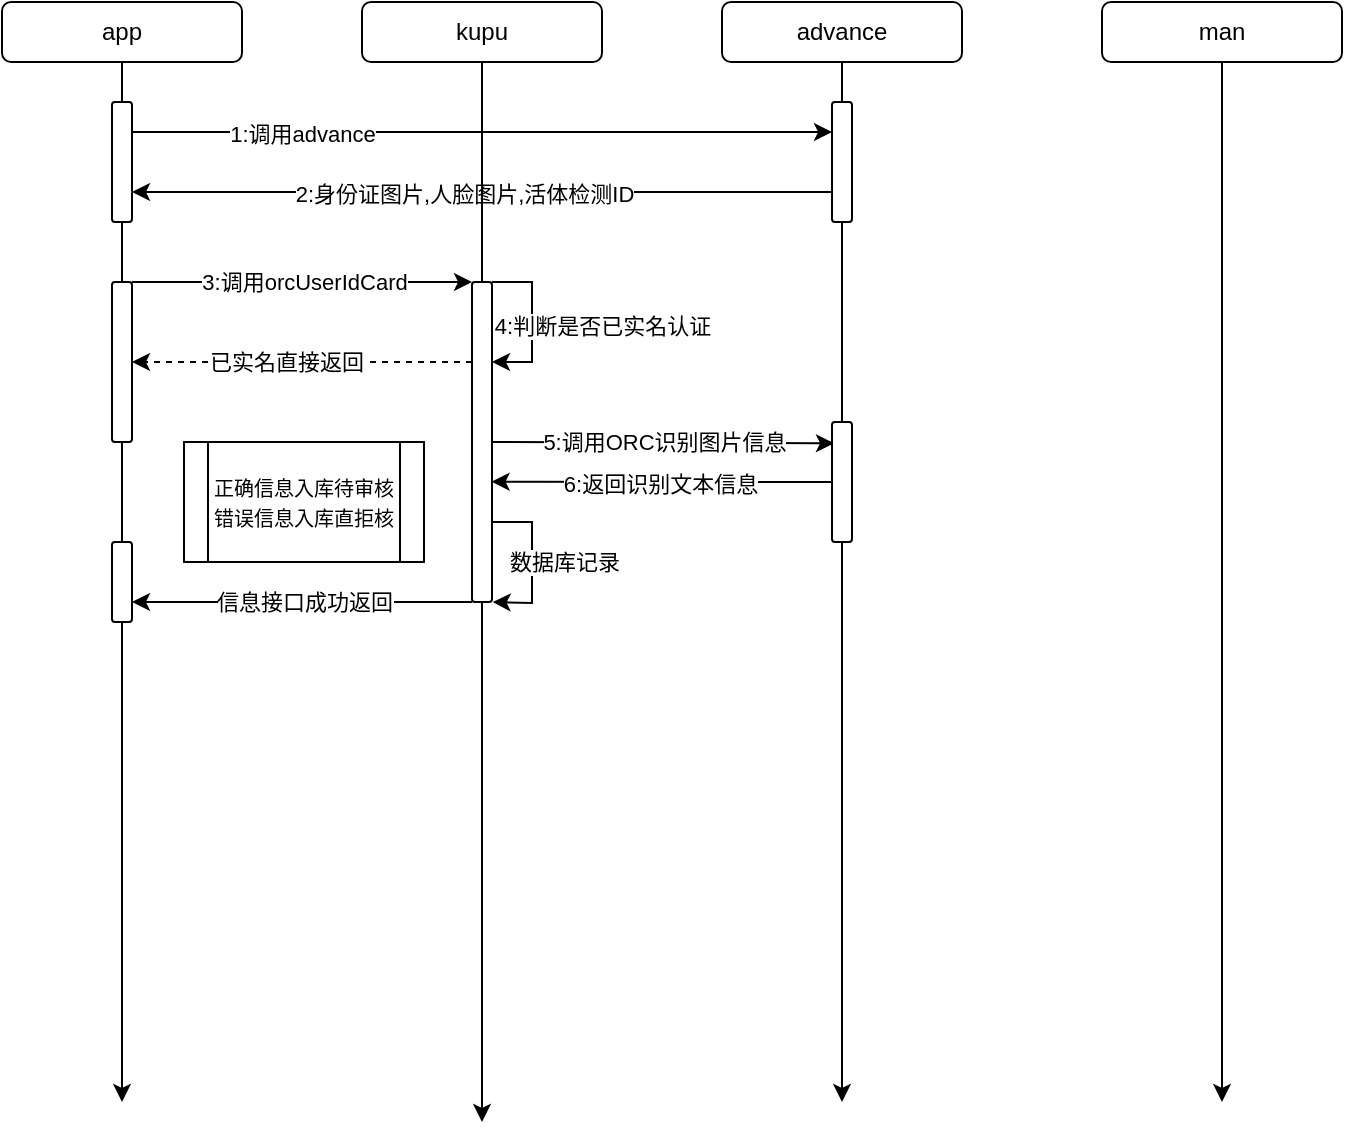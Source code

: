 <mxfile version="16.4.2" type="github">
  <diagram id="q9JE0bsu9Nl35Ci1RGcl" name="Page-1">
    <mxGraphModel dx="631" dy="403" grid="1" gridSize="10" guides="1" tooltips="1" connect="1" arrows="1" fold="1" page="1" pageScale="1" pageWidth="827" pageHeight="1169" math="0" shadow="0">
      <root>
        <mxCell id="0" />
        <mxCell id="1" parent="0" />
        <mxCell id="kEE0ZJBKa-dd4XbF4qvP-44" style="rounded=0;orthogonalLoop=1;jettySize=auto;html=1;exitX=0;exitY=1;exitDx=0;exitDy=0;entryX=1;entryY=0.75;entryDx=0;entryDy=0;" edge="1" parent="1" source="kEE0ZJBKa-dd4XbF4qvP-19" target="kEE0ZJBKa-dd4XbF4qvP-42">
          <mxGeometry relative="1" as="geometry" />
        </mxCell>
        <mxCell id="kEE0ZJBKa-dd4XbF4qvP-45" value="信息接口成功返回" style="edgeLabel;html=1;align=center;verticalAlign=middle;resizable=0;points=[];" vertex="1" connectable="0" parent="kEE0ZJBKa-dd4XbF4qvP-44">
          <mxGeometry x="0.165" relative="1" as="geometry">
            <mxPoint x="15" as="offset" />
          </mxGeometry>
        </mxCell>
        <mxCell id="kEE0ZJBKa-dd4XbF4qvP-19" value="" style="rounded=1;whiteSpace=wrap;html=1;shadow=0;" vertex="1" parent="1">
          <mxGeometry x="314" y="190" width="10" height="160" as="geometry" />
        </mxCell>
        <mxCell id="kEE0ZJBKa-dd4XbF4qvP-5" style="edgeStyle=orthogonalEdgeStyle;rounded=0;orthogonalLoop=1;jettySize=auto;html=1;exitX=0.5;exitY=1;exitDx=0;exitDy=0;startArrow=none;" edge="1" parent="1" source="kEE0ZJBKa-dd4XbF4qvP-42">
          <mxGeometry relative="1" as="geometry">
            <mxPoint x="139" y="600" as="targetPoint" />
          </mxGeometry>
        </mxCell>
        <mxCell id="kEE0ZJBKa-dd4XbF4qvP-1" value="app" style="rounded=1;whiteSpace=wrap;html=1;" vertex="1" parent="1">
          <mxGeometry x="79" y="50" width="120" height="30" as="geometry" />
        </mxCell>
        <mxCell id="kEE0ZJBKa-dd4XbF4qvP-6" style="edgeStyle=orthogonalEdgeStyle;rounded=0;orthogonalLoop=1;jettySize=auto;html=1;startArrow=none;" edge="1" parent="1">
          <mxGeometry relative="1" as="geometry">
            <mxPoint x="319" y="610" as="targetPoint" />
            <mxPoint x="319" y="370" as="sourcePoint" />
          </mxGeometry>
        </mxCell>
        <mxCell id="kEE0ZJBKa-dd4XbF4qvP-2" value="kupu" style="rounded=1;whiteSpace=wrap;html=1;" vertex="1" parent="1">
          <mxGeometry x="259" y="50" width="120" height="30" as="geometry" />
        </mxCell>
        <mxCell id="kEE0ZJBKa-dd4XbF4qvP-7" style="edgeStyle=orthogonalEdgeStyle;rounded=0;orthogonalLoop=1;jettySize=auto;html=1;exitX=0.5;exitY=1;exitDx=0;exitDy=0;startArrow=none;" edge="1" parent="1" source="kEE0ZJBKa-dd4XbF4qvP-23">
          <mxGeometry relative="1" as="geometry">
            <mxPoint x="499" y="600" as="targetPoint" />
          </mxGeometry>
        </mxCell>
        <mxCell id="kEE0ZJBKa-dd4XbF4qvP-3" value="advance" style="rounded=1;whiteSpace=wrap;html=1;" vertex="1" parent="1">
          <mxGeometry x="439" y="50" width="120" height="30" as="geometry" />
        </mxCell>
        <mxCell id="kEE0ZJBKa-dd4XbF4qvP-8" style="edgeStyle=orthogonalEdgeStyle;rounded=0;orthogonalLoop=1;jettySize=auto;html=1;exitX=0.5;exitY=1;exitDx=0;exitDy=0;" edge="1" parent="1" source="kEE0ZJBKa-dd4XbF4qvP-4">
          <mxGeometry relative="1" as="geometry">
            <mxPoint x="689" y="600" as="targetPoint" />
          </mxGeometry>
        </mxCell>
        <mxCell id="kEE0ZJBKa-dd4XbF4qvP-4" value="man" style="rounded=1;whiteSpace=wrap;html=1;" vertex="1" parent="1">
          <mxGeometry x="629" y="50" width="120" height="30" as="geometry" />
        </mxCell>
        <mxCell id="kEE0ZJBKa-dd4XbF4qvP-13" style="edgeStyle=orthogonalEdgeStyle;rounded=0;orthogonalLoop=1;jettySize=auto;html=1;exitX=1;exitY=0.25;exitDx=0;exitDy=0;entryX=0;entryY=0.25;entryDx=0;entryDy=0;" edge="1" parent="1" source="kEE0ZJBKa-dd4XbF4qvP-9" target="kEE0ZJBKa-dd4XbF4qvP-11">
          <mxGeometry relative="1" as="geometry" />
        </mxCell>
        <mxCell id="kEE0ZJBKa-dd4XbF4qvP-14" value="1:调用advance" style="edgeLabel;html=1;align=center;verticalAlign=middle;resizable=0;points=[];" vertex="1" connectable="0" parent="kEE0ZJBKa-dd4XbF4qvP-13">
          <mxGeometry x="-0.514" y="-1" relative="1" as="geometry">
            <mxPoint as="offset" />
          </mxGeometry>
        </mxCell>
        <mxCell id="kEE0ZJBKa-dd4XbF4qvP-9" value="" style="rounded=1;whiteSpace=wrap;html=1;" vertex="1" parent="1">
          <mxGeometry x="134" y="100" width="10" height="60" as="geometry" />
        </mxCell>
        <mxCell id="kEE0ZJBKa-dd4XbF4qvP-10" value="" style="edgeStyle=orthogonalEdgeStyle;rounded=0;orthogonalLoop=1;jettySize=auto;html=1;exitX=0.5;exitY=1;exitDx=0;exitDy=0;endArrow=none;" edge="1" parent="1" source="kEE0ZJBKa-dd4XbF4qvP-1" target="kEE0ZJBKa-dd4XbF4qvP-9">
          <mxGeometry relative="1" as="geometry">
            <mxPoint x="139" y="600" as="targetPoint" />
            <mxPoint x="139" y="80" as="sourcePoint" />
          </mxGeometry>
        </mxCell>
        <mxCell id="kEE0ZJBKa-dd4XbF4qvP-15" style="edgeStyle=orthogonalEdgeStyle;rounded=0;orthogonalLoop=1;jettySize=auto;html=1;exitX=0;exitY=0.75;exitDx=0;exitDy=0;entryX=1;entryY=0.75;entryDx=0;entryDy=0;" edge="1" parent="1" source="kEE0ZJBKa-dd4XbF4qvP-11" target="kEE0ZJBKa-dd4XbF4qvP-9">
          <mxGeometry relative="1" as="geometry" />
        </mxCell>
        <mxCell id="kEE0ZJBKa-dd4XbF4qvP-16" value="2:身份证图片,人脸图片,活体检测ID" style="edgeLabel;html=1;align=center;verticalAlign=middle;resizable=0;points=[];" vertex="1" connectable="0" parent="kEE0ZJBKa-dd4XbF4qvP-15">
          <mxGeometry x="0.309" y="1" relative="1" as="geometry">
            <mxPoint x="45" as="offset" />
          </mxGeometry>
        </mxCell>
        <mxCell id="kEE0ZJBKa-dd4XbF4qvP-11" value="" style="rounded=1;whiteSpace=wrap;html=1;" vertex="1" parent="1">
          <mxGeometry x="494" y="100" width="10" height="60" as="geometry" />
        </mxCell>
        <mxCell id="kEE0ZJBKa-dd4XbF4qvP-12" value="" style="edgeStyle=orthogonalEdgeStyle;rounded=0;orthogonalLoop=1;jettySize=auto;html=1;exitX=0.5;exitY=1;exitDx=0;exitDy=0;endArrow=none;" edge="1" parent="1" source="kEE0ZJBKa-dd4XbF4qvP-3" target="kEE0ZJBKa-dd4XbF4qvP-11">
          <mxGeometry relative="1" as="geometry">
            <mxPoint x="499" y="600" as="targetPoint" />
            <mxPoint x="499" y="80" as="sourcePoint" />
          </mxGeometry>
        </mxCell>
        <mxCell id="kEE0ZJBKa-dd4XbF4qvP-27" style="rounded=0;orthogonalLoop=1;jettySize=auto;html=1;exitX=1;exitY=0;exitDx=0;exitDy=0;entryX=0;entryY=0;entryDx=0;entryDy=0;" edge="1" parent="1" source="kEE0ZJBKa-dd4XbF4qvP-17" target="kEE0ZJBKa-dd4XbF4qvP-19">
          <mxGeometry relative="1" as="geometry" />
        </mxCell>
        <mxCell id="kEE0ZJBKa-dd4XbF4qvP-28" value="3:调用orcUserIdCard" style="edgeLabel;html=1;align=center;verticalAlign=middle;resizable=0;points=[];" vertex="1" connectable="0" parent="kEE0ZJBKa-dd4XbF4qvP-27">
          <mxGeometry x="-0.282" y="1" relative="1" as="geometry">
            <mxPoint x="25" y="1" as="offset" />
          </mxGeometry>
        </mxCell>
        <mxCell id="kEE0ZJBKa-dd4XbF4qvP-18" value="" style="edgeStyle=orthogonalEdgeStyle;rounded=0;orthogonalLoop=1;jettySize=auto;html=1;exitX=0.5;exitY=1;exitDx=0;exitDy=0;startArrow=none;endArrow=none;" edge="1" parent="1" source="kEE0ZJBKa-dd4XbF4qvP-9" target="kEE0ZJBKa-dd4XbF4qvP-17">
          <mxGeometry relative="1" as="geometry">
            <mxPoint x="139" y="600" as="targetPoint" />
            <mxPoint x="139" y="160" as="sourcePoint" />
          </mxGeometry>
        </mxCell>
        <mxCell id="kEE0ZJBKa-dd4XbF4qvP-32" style="edgeStyle=none;rounded=0;orthogonalLoop=1;jettySize=auto;html=1;exitX=0;exitY=0.25;exitDx=0;exitDy=0;entryX=1;entryY=0.5;entryDx=0;entryDy=0;dashed=1;" edge="1" parent="1" source="kEE0ZJBKa-dd4XbF4qvP-19" target="kEE0ZJBKa-dd4XbF4qvP-17">
          <mxGeometry relative="1" as="geometry" />
        </mxCell>
        <mxCell id="kEE0ZJBKa-dd4XbF4qvP-33" value="已实名直接返回" style="edgeLabel;html=1;align=center;verticalAlign=middle;resizable=0;points=[];" vertex="1" connectable="0" parent="kEE0ZJBKa-dd4XbF4qvP-32">
          <mxGeometry x="0.419" y="-1" relative="1" as="geometry">
            <mxPoint x="27" y="1" as="offset" />
          </mxGeometry>
        </mxCell>
        <mxCell id="kEE0ZJBKa-dd4XbF4qvP-36" style="edgeStyle=none;rounded=0;orthogonalLoop=1;jettySize=auto;html=1;exitX=1;exitY=0.5;exitDx=0;exitDy=0;entryX=0.1;entryY=0.177;entryDx=0;entryDy=0;entryPerimeter=0;" edge="1" parent="1" source="kEE0ZJBKa-dd4XbF4qvP-19" target="kEE0ZJBKa-dd4XbF4qvP-23">
          <mxGeometry relative="1" as="geometry" />
        </mxCell>
        <mxCell id="kEE0ZJBKa-dd4XbF4qvP-37" value="5:调用ORC识别图片信息" style="edgeLabel;html=1;align=center;verticalAlign=middle;resizable=0;points=[];" vertex="1" connectable="0" parent="kEE0ZJBKa-dd4XbF4qvP-36">
          <mxGeometry x="-0.263" y="-1" relative="1" as="geometry">
            <mxPoint x="23" y="-1" as="offset" />
          </mxGeometry>
        </mxCell>
        <mxCell id="kEE0ZJBKa-dd4XbF4qvP-41" value="数据库记录" style="edgeStyle=orthogonalEdgeStyle;rounded=0;orthogonalLoop=1;jettySize=auto;html=1;exitX=1;exitY=0.75;exitDx=0;exitDy=0;" edge="1" parent="1" source="kEE0ZJBKa-dd4XbF4qvP-19">
          <mxGeometry x="0.004" y="16" relative="1" as="geometry">
            <mxPoint x="324.333" y="350" as="targetPoint" />
            <mxPoint as="offset" />
          </mxGeometry>
        </mxCell>
        <mxCell id="kEE0ZJBKa-dd4XbF4qvP-20" value="" style="edgeStyle=orthogonalEdgeStyle;rounded=0;orthogonalLoop=1;jettySize=auto;html=1;exitX=0.5;exitY=1;exitDx=0;exitDy=0;endArrow=none;" edge="1" parent="1" source="kEE0ZJBKa-dd4XbF4qvP-2" target="kEE0ZJBKa-dd4XbF4qvP-19">
          <mxGeometry relative="1" as="geometry">
            <mxPoint x="319" y="610" as="targetPoint" />
            <mxPoint x="319" y="80" as="sourcePoint" />
          </mxGeometry>
        </mxCell>
        <mxCell id="kEE0ZJBKa-dd4XbF4qvP-38" style="edgeStyle=none;rounded=0;orthogonalLoop=1;jettySize=auto;html=1;exitX=0;exitY=0.5;exitDx=0;exitDy=0;entryX=0.98;entryY=0.624;entryDx=0;entryDy=0;entryPerimeter=0;" edge="1" parent="1" source="kEE0ZJBKa-dd4XbF4qvP-23" target="kEE0ZJBKa-dd4XbF4qvP-19">
          <mxGeometry relative="1" as="geometry" />
        </mxCell>
        <mxCell id="kEE0ZJBKa-dd4XbF4qvP-39" value="6:返回识别文本信息" style="edgeLabel;html=1;align=center;verticalAlign=middle;resizable=0;points=[];" vertex="1" connectable="0" parent="kEE0ZJBKa-dd4XbF4qvP-38">
          <mxGeometry x="0.013" y="1" relative="1" as="geometry">
            <mxPoint as="offset" />
          </mxGeometry>
        </mxCell>
        <mxCell id="kEE0ZJBKa-dd4XbF4qvP-23" value="" style="rounded=1;whiteSpace=wrap;html=1;" vertex="1" parent="1">
          <mxGeometry x="494" y="260" width="10" height="60" as="geometry" />
        </mxCell>
        <mxCell id="kEE0ZJBKa-dd4XbF4qvP-24" value="" style="edgeStyle=orthogonalEdgeStyle;rounded=0;orthogonalLoop=1;jettySize=auto;html=1;exitX=0.5;exitY=1;exitDx=0;exitDy=0;startArrow=none;endArrow=none;" edge="1" parent="1" source="kEE0ZJBKa-dd4XbF4qvP-11" target="kEE0ZJBKa-dd4XbF4qvP-23">
          <mxGeometry relative="1" as="geometry">
            <mxPoint x="499" y="600" as="targetPoint" />
            <mxPoint x="499" y="160" as="sourcePoint" />
          </mxGeometry>
        </mxCell>
        <mxCell id="kEE0ZJBKa-dd4XbF4qvP-29" style="edgeStyle=orthogonalEdgeStyle;rounded=0;orthogonalLoop=1;jettySize=auto;html=1;exitX=1;exitY=0;exitDx=0;exitDy=0;entryX=1;entryY=0.25;entryDx=0;entryDy=0;" edge="1" parent="1" source="kEE0ZJBKa-dd4XbF4qvP-19" target="kEE0ZJBKa-dd4XbF4qvP-19">
          <mxGeometry relative="1" as="geometry">
            <Array as="points">
              <mxPoint x="344" y="190" />
              <mxPoint x="344" y="230" />
            </Array>
          </mxGeometry>
        </mxCell>
        <mxCell id="kEE0ZJBKa-dd4XbF4qvP-30" value="4:判断是否已实名认证" style="edgeLabel;html=1;align=center;verticalAlign=middle;resizable=0;points=[];" vertex="1" connectable="0" parent="kEE0ZJBKa-dd4XbF4qvP-29">
          <mxGeometry x="0.05" y="1" relative="1" as="geometry">
            <mxPoint x="34" as="offset" />
          </mxGeometry>
        </mxCell>
        <mxCell id="kEE0ZJBKa-dd4XbF4qvP-43" value="" style="edgeStyle=orthogonalEdgeStyle;rounded=0;orthogonalLoop=1;jettySize=auto;html=1;exitX=0.5;exitY=1;exitDx=0;exitDy=0;startArrow=none;endArrow=none;" edge="1" parent="1" source="kEE0ZJBKa-dd4XbF4qvP-17" target="kEE0ZJBKa-dd4XbF4qvP-42">
          <mxGeometry relative="1" as="geometry">
            <mxPoint x="139" y="600" as="targetPoint" />
            <mxPoint x="139" y="270" as="sourcePoint" />
          </mxGeometry>
        </mxCell>
        <mxCell id="kEE0ZJBKa-dd4XbF4qvP-42" value="" style="rounded=1;whiteSpace=wrap;html=1;" vertex="1" parent="1">
          <mxGeometry x="134" y="320" width="10" height="40" as="geometry" />
        </mxCell>
        <mxCell id="kEE0ZJBKa-dd4XbF4qvP-17" value="" style="rounded=1;whiteSpace=wrap;html=1;" vertex="1" parent="1">
          <mxGeometry x="134" y="190" width="10" height="80" as="geometry" />
        </mxCell>
        <mxCell id="kEE0ZJBKa-dd4XbF4qvP-47" value="" style="edgeStyle=orthogonalEdgeStyle;rounded=0;orthogonalLoop=1;jettySize=auto;html=1;exitX=0.5;exitY=1;exitDx=0;exitDy=0;startArrow=none;endArrow=none;" edge="1" parent="1" source="kEE0ZJBKa-dd4XbF4qvP-19">
          <mxGeometry relative="1" as="geometry">
            <mxPoint x="319" y="370" as="targetPoint" />
            <mxPoint x="319" y="350" as="sourcePoint" />
          </mxGeometry>
        </mxCell>
        <mxCell id="kEE0ZJBKa-dd4XbF4qvP-48" value="&lt;font style=&quot;font-size: 10px&quot;&gt;正确信息入库待审核&lt;br&gt;错误信息入库直拒核&lt;/font&gt;" style="shape=process;whiteSpace=wrap;html=1;backgroundOutline=1;shadow=0;" vertex="1" parent="1">
          <mxGeometry x="170" y="270" width="120" height="60" as="geometry" />
        </mxCell>
      </root>
    </mxGraphModel>
  </diagram>
</mxfile>
